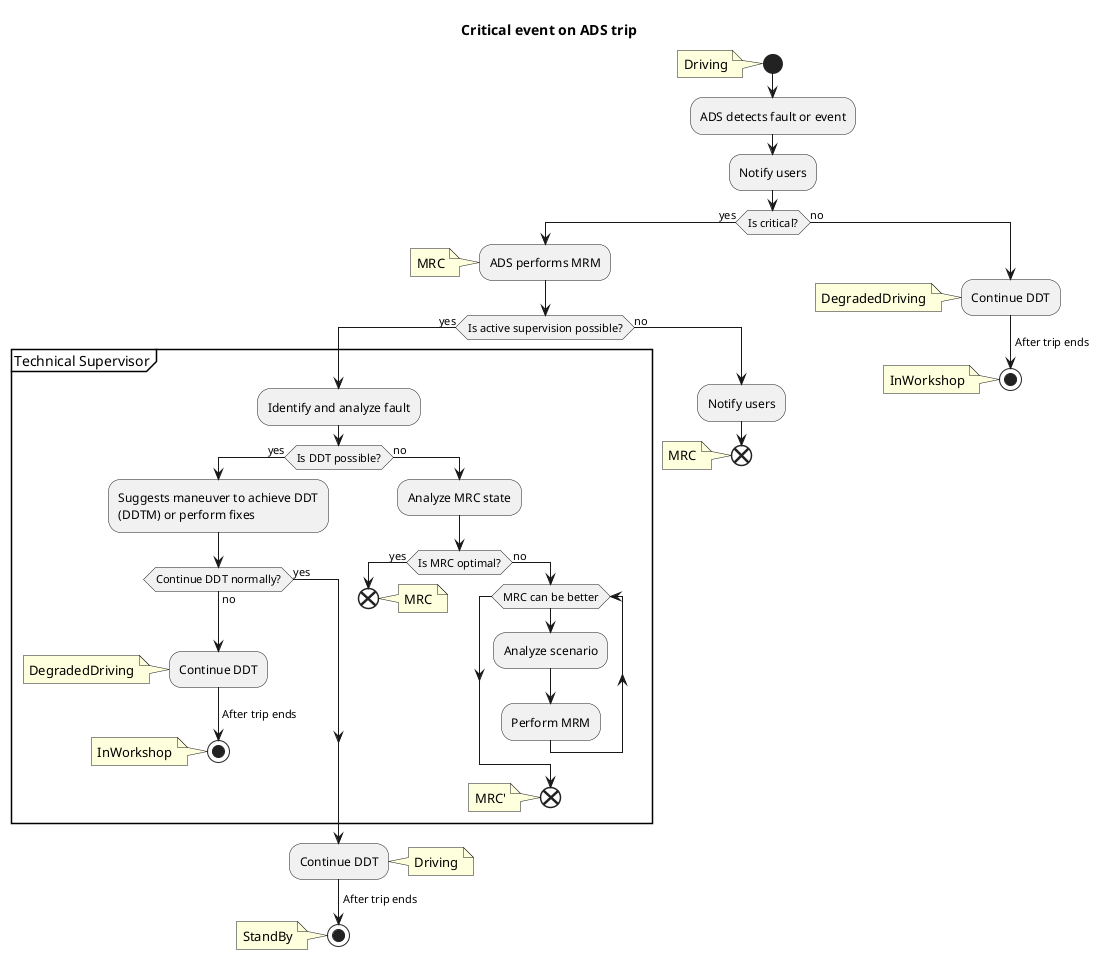 @startuml "ADS fault"
<style>
note {
  .red {
        BackgroundColor red
   }
}
</style>

skinparam ConditionEndStyle hline
title Critical event on ADS trip

start
note left: Driving

:ADS detects fault or event;
:Notify users;

if (Is critical?) equals(yes) then
    :ADS performs MRM;
    note left: MRC

    if(Is active supervision possible?) equals (yes) then

        group Technical Supervisor
            :Identify and analyze fault;

            if(Is DDT possible?) equals (yes) then
                :Suggests maneuver to achieve DDT
                (DDTM) or perform fixes;

                if (Continue DDT normally?) equals (yes) then
                else (no)
                    label aux_label
                    :Continue DDT;
                    note left: DegradedDriving
                    -> After trip ends;
                    stop
                    note left: InWorkshop
                endif
                
            else (no)
                :Analyze MRC state;
                if (Is MRC optimal?) equals (yes) then
                    end
                    note right: MRC
                else (no)
                    while (MRC can be better)
                        :Analyze scenario;
                        :Perform MRM;
                    endwhile
                    end
                    note left: MRC'
                endif
            endif

            
        end group                
        
        :Continue DDT;
        note right: Driving
        -> After trip ends;
        stop
        note left: StandBy
    else (no)
        label space_label
        :Notify users;
        end
        note left: MRC
    endif
else (no)
    label degraded_ddt
    :Continue DDT;
    note left: DegradedDriving
    -> After trip ends;
    stop
    note left: InWorkshop
endif
@enduml
